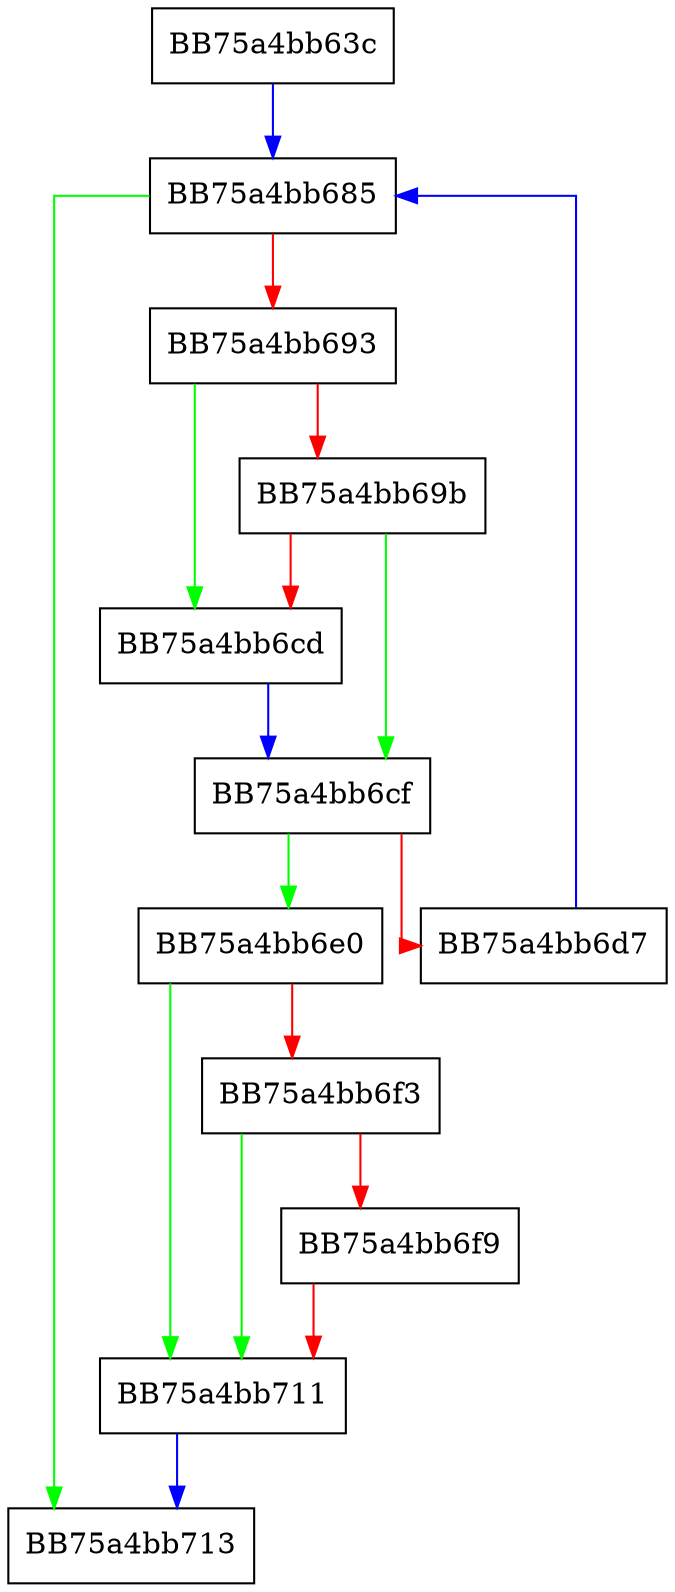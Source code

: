 digraph ThrottleFileChangeExOverwriteInfo {
  node [shape="box"];
  graph [splines=ortho];
  BB75a4bb63c -> BB75a4bb685 [color="blue"];
  BB75a4bb685 -> BB75a4bb713 [color="green"];
  BB75a4bb685 -> BB75a4bb693 [color="red"];
  BB75a4bb693 -> BB75a4bb6cd [color="green"];
  BB75a4bb693 -> BB75a4bb69b [color="red"];
  BB75a4bb69b -> BB75a4bb6cf [color="green"];
  BB75a4bb69b -> BB75a4bb6cd [color="red"];
  BB75a4bb6cd -> BB75a4bb6cf [color="blue"];
  BB75a4bb6cf -> BB75a4bb6e0 [color="green"];
  BB75a4bb6cf -> BB75a4bb6d7 [color="red"];
  BB75a4bb6d7 -> BB75a4bb685 [color="blue"];
  BB75a4bb6e0 -> BB75a4bb711 [color="green"];
  BB75a4bb6e0 -> BB75a4bb6f3 [color="red"];
  BB75a4bb6f3 -> BB75a4bb711 [color="green"];
  BB75a4bb6f3 -> BB75a4bb6f9 [color="red"];
  BB75a4bb6f9 -> BB75a4bb711 [color="red"];
  BB75a4bb711 -> BB75a4bb713 [color="blue"];
}